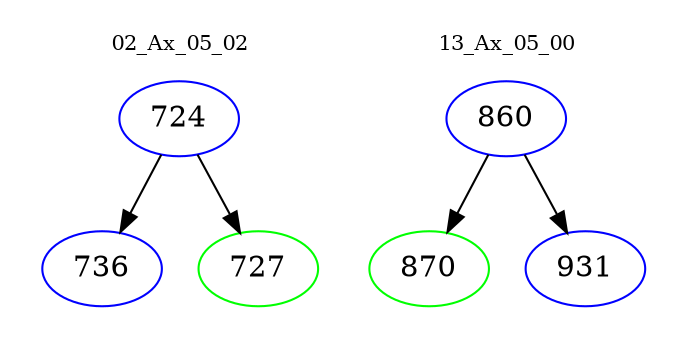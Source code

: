 digraph{
subgraph cluster_0 {
color = white
label = "02_Ax_05_02";
fontsize=10;
T0_724 [label="724", color="blue"]
T0_724 -> T0_736 [color="black"]
T0_736 [label="736", color="blue"]
T0_724 -> T0_727 [color="black"]
T0_727 [label="727", color="green"]
}
subgraph cluster_1 {
color = white
label = "13_Ax_05_00";
fontsize=10;
T1_860 [label="860", color="blue"]
T1_860 -> T1_870 [color="black"]
T1_870 [label="870", color="green"]
T1_860 -> T1_931 [color="black"]
T1_931 [label="931", color="blue"]
}
}
